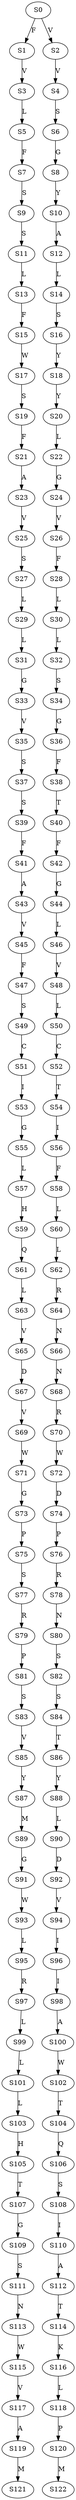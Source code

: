 strict digraph  {
	S0 -> S1 [ label = F ];
	S0 -> S2 [ label = V ];
	S1 -> S3 [ label = V ];
	S2 -> S4 [ label = V ];
	S3 -> S5 [ label = L ];
	S4 -> S6 [ label = S ];
	S5 -> S7 [ label = F ];
	S6 -> S8 [ label = G ];
	S7 -> S9 [ label = S ];
	S8 -> S10 [ label = Y ];
	S9 -> S11 [ label = S ];
	S10 -> S12 [ label = A ];
	S11 -> S13 [ label = L ];
	S12 -> S14 [ label = L ];
	S13 -> S15 [ label = F ];
	S14 -> S16 [ label = S ];
	S15 -> S17 [ label = W ];
	S16 -> S18 [ label = Y ];
	S17 -> S19 [ label = S ];
	S18 -> S20 [ label = Y ];
	S19 -> S21 [ label = F ];
	S20 -> S22 [ label = L ];
	S21 -> S23 [ label = A ];
	S22 -> S24 [ label = G ];
	S23 -> S25 [ label = V ];
	S24 -> S26 [ label = V ];
	S25 -> S27 [ label = S ];
	S26 -> S28 [ label = F ];
	S27 -> S29 [ label = L ];
	S28 -> S30 [ label = L ];
	S29 -> S31 [ label = L ];
	S30 -> S32 [ label = L ];
	S31 -> S33 [ label = G ];
	S32 -> S34 [ label = S ];
	S33 -> S35 [ label = V ];
	S34 -> S36 [ label = G ];
	S35 -> S37 [ label = S ];
	S36 -> S38 [ label = F ];
	S37 -> S39 [ label = S ];
	S38 -> S40 [ label = T ];
	S39 -> S41 [ label = F ];
	S40 -> S42 [ label = F ];
	S41 -> S43 [ label = A ];
	S42 -> S44 [ label = G ];
	S43 -> S45 [ label = V ];
	S44 -> S46 [ label = L ];
	S45 -> S47 [ label = F ];
	S46 -> S48 [ label = V ];
	S47 -> S49 [ label = S ];
	S48 -> S50 [ label = L ];
	S49 -> S51 [ label = C ];
	S50 -> S52 [ label = C ];
	S51 -> S53 [ label = I ];
	S52 -> S54 [ label = T ];
	S53 -> S55 [ label = G ];
	S54 -> S56 [ label = I ];
	S55 -> S57 [ label = L ];
	S56 -> S58 [ label = F ];
	S57 -> S59 [ label = H ];
	S58 -> S60 [ label = L ];
	S59 -> S61 [ label = Q ];
	S60 -> S62 [ label = L ];
	S61 -> S63 [ label = L ];
	S62 -> S64 [ label = R ];
	S63 -> S65 [ label = V ];
	S64 -> S66 [ label = N ];
	S65 -> S67 [ label = D ];
	S66 -> S68 [ label = N ];
	S67 -> S69 [ label = V ];
	S68 -> S70 [ label = R ];
	S69 -> S71 [ label = W ];
	S70 -> S72 [ label = W ];
	S71 -> S73 [ label = G ];
	S72 -> S74 [ label = D ];
	S73 -> S75 [ label = P ];
	S74 -> S76 [ label = P ];
	S75 -> S77 [ label = S ];
	S76 -> S78 [ label = R ];
	S77 -> S79 [ label = R ];
	S78 -> S80 [ label = N ];
	S79 -> S81 [ label = P ];
	S80 -> S82 [ label = S ];
	S81 -> S83 [ label = S ];
	S82 -> S84 [ label = S ];
	S83 -> S85 [ label = V ];
	S84 -> S86 [ label = T ];
	S85 -> S87 [ label = Y ];
	S86 -> S88 [ label = Y ];
	S87 -> S89 [ label = M ];
	S88 -> S90 [ label = L ];
	S89 -> S91 [ label = G ];
	S90 -> S92 [ label = D ];
	S91 -> S93 [ label = W ];
	S92 -> S94 [ label = V ];
	S93 -> S95 [ label = L ];
	S94 -> S96 [ label = I ];
	S95 -> S97 [ label = R ];
	S96 -> S98 [ label = I ];
	S97 -> S99 [ label = L ];
	S98 -> S100 [ label = A ];
	S99 -> S101 [ label = L ];
	S100 -> S102 [ label = W ];
	S101 -> S103 [ label = L ];
	S102 -> S104 [ label = T ];
	S103 -> S105 [ label = H ];
	S104 -> S106 [ label = Q ];
	S105 -> S107 [ label = T ];
	S106 -> S108 [ label = S ];
	S107 -> S109 [ label = G ];
	S108 -> S110 [ label = I ];
	S109 -> S111 [ label = S ];
	S110 -> S112 [ label = A ];
	S111 -> S113 [ label = N ];
	S112 -> S114 [ label = T ];
	S113 -> S115 [ label = W ];
	S114 -> S116 [ label = K ];
	S115 -> S117 [ label = V ];
	S116 -> S118 [ label = L ];
	S117 -> S119 [ label = A ];
	S118 -> S120 [ label = P ];
	S119 -> S121 [ label = M ];
	S120 -> S122 [ label = M ];
}

